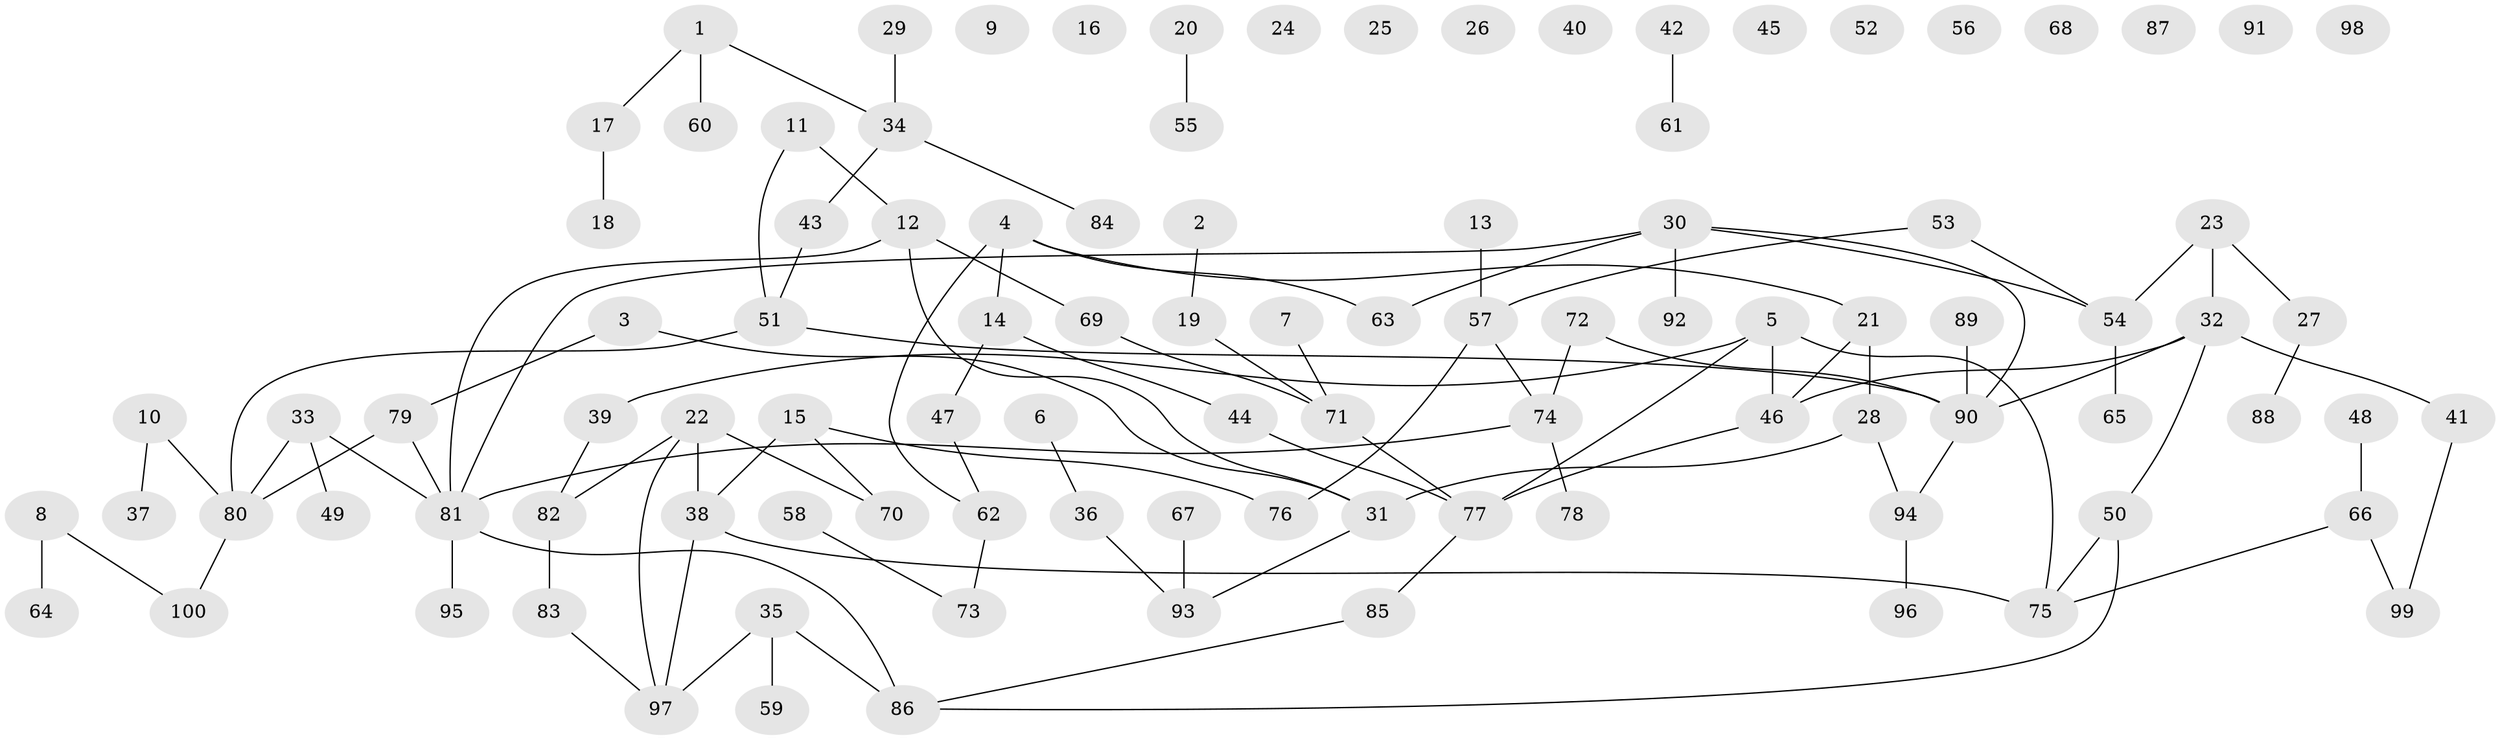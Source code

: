 // Generated by graph-tools (version 1.1) at 2025/13/03/09/25 04:13:12]
// undirected, 100 vertices, 108 edges
graph export_dot {
graph [start="1"]
  node [color=gray90,style=filled];
  1;
  2;
  3;
  4;
  5;
  6;
  7;
  8;
  9;
  10;
  11;
  12;
  13;
  14;
  15;
  16;
  17;
  18;
  19;
  20;
  21;
  22;
  23;
  24;
  25;
  26;
  27;
  28;
  29;
  30;
  31;
  32;
  33;
  34;
  35;
  36;
  37;
  38;
  39;
  40;
  41;
  42;
  43;
  44;
  45;
  46;
  47;
  48;
  49;
  50;
  51;
  52;
  53;
  54;
  55;
  56;
  57;
  58;
  59;
  60;
  61;
  62;
  63;
  64;
  65;
  66;
  67;
  68;
  69;
  70;
  71;
  72;
  73;
  74;
  75;
  76;
  77;
  78;
  79;
  80;
  81;
  82;
  83;
  84;
  85;
  86;
  87;
  88;
  89;
  90;
  91;
  92;
  93;
  94;
  95;
  96;
  97;
  98;
  99;
  100;
  1 -- 17;
  1 -- 34;
  1 -- 60;
  2 -- 19;
  3 -- 31;
  3 -- 79;
  4 -- 14;
  4 -- 21;
  4 -- 62;
  4 -- 63;
  5 -- 39;
  5 -- 46;
  5 -- 75;
  5 -- 77;
  6 -- 36;
  7 -- 71;
  8 -- 64;
  8 -- 100;
  10 -- 37;
  10 -- 80;
  11 -- 12;
  11 -- 51;
  12 -- 31;
  12 -- 69;
  12 -- 81;
  13 -- 57;
  14 -- 44;
  14 -- 47;
  15 -- 38;
  15 -- 70;
  15 -- 76;
  17 -- 18;
  19 -- 71;
  20 -- 55;
  21 -- 28;
  21 -- 46;
  22 -- 38;
  22 -- 70;
  22 -- 82;
  22 -- 97;
  23 -- 27;
  23 -- 32;
  23 -- 54;
  27 -- 88;
  28 -- 31;
  28 -- 94;
  29 -- 34;
  30 -- 54;
  30 -- 63;
  30 -- 81;
  30 -- 90;
  30 -- 92;
  31 -- 93;
  32 -- 41;
  32 -- 46;
  32 -- 50;
  32 -- 90;
  33 -- 49;
  33 -- 80;
  33 -- 81;
  34 -- 43;
  34 -- 84;
  35 -- 59;
  35 -- 86;
  35 -- 97;
  36 -- 93;
  38 -- 75;
  38 -- 97;
  39 -- 82;
  41 -- 99;
  42 -- 61;
  43 -- 51;
  44 -- 77;
  46 -- 77;
  47 -- 62;
  48 -- 66;
  50 -- 75;
  50 -- 86;
  51 -- 80;
  51 -- 90;
  53 -- 54;
  53 -- 57;
  54 -- 65;
  57 -- 74;
  57 -- 76;
  58 -- 73;
  62 -- 73;
  66 -- 75;
  66 -- 99;
  67 -- 93;
  69 -- 71;
  71 -- 77;
  72 -- 74;
  72 -- 90;
  74 -- 78;
  74 -- 81;
  77 -- 85;
  79 -- 80;
  79 -- 81;
  80 -- 100;
  81 -- 86;
  81 -- 95;
  82 -- 83;
  83 -- 97;
  85 -- 86;
  89 -- 90;
  90 -- 94;
  94 -- 96;
}

